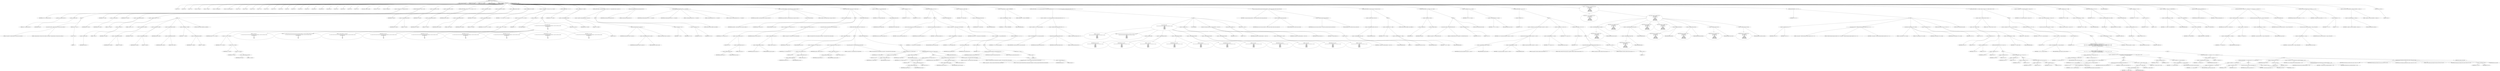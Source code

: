 digraph hostapd_notif_assoc {  
"1000129" [label = "(METHOD,hostapd_notif_assoc)" ]
"1000130" [label = "(PARAM,hostapd_data *hapd)" ]
"1000131" [label = "(PARAM,const u8 *addr)" ]
"1000132" [label = "(PARAM,const u8 *req_ies)" ]
"1000133" [label = "(PARAM,size_t req_ies_len)" ]
"1000134" [label = "(PARAM,int reassoc)" ]
"1000135" [label = "(BLOCK,,)" ]
"1000136" [label = "(LOCAL,v5: u8)" ]
"1000137" [label = "(LOCAL,v6: int)" ]
"1000138" [label = "(LOCAL,v7: u8)" ]
"1000139" [label = "(LOCAL,v10: sta_info *)" ]
"1000140" [label = "(LOCAL,v11: sta_info *)" ]
"1000141" [label = "(LOCAL,v12: hostapd_iface *)" ]
"1000142" [label = "(LOCAL,v13: wpa_state_machine *)" ]
"1000143" [label = "(LOCAL,v14: int)" ]
"1000144" [label = "(LOCAL,v15: bool)" ]
"1000145" [label = "(LOCAL,v16: u32)" ]
"1000146" [label = "(LOCAL,v17: int)" ]
"1000147" [label = "(LOCAL,v18: u8 *)" ]
"1000148" [label = "(LOCAL,v19: u8 *)" ]
"1000149" [label = "(LOCAL,v20: int)" ]
"1000150" [label = "(LOCAL,p: u8)" ]
"1000151" [label = "(LOCAL,pa: u8 *)" ]
"1000152" [label = "(LOCAL,pb: u8 *)" ]
"1000153" [label = "(LOCAL,pc: u8 *)" ]
"1000154" [label = "(LOCAL,ielen: u8)" ]
"1000155" [label = "(LOCAL,ielena: int)" ]
"1000156" [label = "(LOCAL,ielenb: int)" ]
"1000157" [label = "(LOCAL,res: u8)" ]
"1000158" [label = "(LOCAL,resa: int)" ]
"1000159" [label = "(LOCAL,v30: u8)" ]
"1000160" [label = "(LOCAL,v31: u8)" ]
"1000161" [label = "(LOCAL,elems: ieee802_11_elems)" ]
"1000162" [label = "(LOCAL,buf: u8 [ 1064 ])" ]
"1000163" [label = "(LOCAL,v34: unsigned int)" ]
"1000164" [label = "(<operator>.assignment,v34 = __readgsdword(0x14u))" ]
"1000165" [label = "(IDENTIFIER,v34,v34 = __readgsdword(0x14u))" ]
"1000166" [label = "(__readgsdword,__readgsdword(0x14u))" ]
"1000167" [label = "(LITERAL,0x14u,__readgsdword(0x14u))" ]
"1000168" [label = "(CONTROL_STRUCTURE,if ( !addr ),if ( !addr ))" ]
"1000169" [label = "(<operator>.logicalNot,!addr)" ]
"1000170" [label = "(IDENTIFIER,addr,!addr)" ]
"1000171" [label = "(BLOCK,,)" ]
"1000172" [label = "(wpa_printf,wpa_printf(2, \"hostapd_notif_assoc: Skip event with no address\"))" ]
"1000173" [label = "(LITERAL,2,wpa_printf(2, \"hostapd_notif_assoc: Skip event with no address\"))" ]
"1000174" [label = "(LITERAL,\"hostapd_notif_assoc: Skip event with no address\",wpa_printf(2, \"hostapd_notif_assoc: Skip event with no address\"))" ]
"1000175" [label = "(RETURN,return -1;,return -1;)" ]
"1000176" [label = "(<operator>.minus,-1)" ]
"1000177" [label = "(LITERAL,1,-1)" ]
"1000178" [label = "(<operator>.assignment,v5 = *addr)" ]
"1000179" [label = "(IDENTIFIER,v5,v5 = *addr)" ]
"1000180" [label = "(<operator>.indirection,*addr)" ]
"1000181" [label = "(IDENTIFIER,addr,v5 = *addr)" ]
"1000182" [label = "(<operator>.assignment,res = addr[1])" ]
"1000183" [label = "(IDENTIFIER,res,res = addr[1])" ]
"1000184" [label = "(<operator>.indirectIndexAccess,addr[1])" ]
"1000185" [label = "(IDENTIFIER,addr,res = addr[1])" ]
"1000186" [label = "(LITERAL,1,res = addr[1])" ]
"1000187" [label = "(CONTROL_STRUCTURE,if ( (*addr & 1) != 0 ),if ( (*addr & 1) != 0 ))" ]
"1000188" [label = "(<operator>.notEquals,(*addr & 1) != 0)" ]
"1000189" [label = "(<operator>.and,*addr & 1)" ]
"1000190" [label = "(<operator>.indirection,*addr)" ]
"1000191" [label = "(IDENTIFIER,addr,*addr & 1)" ]
"1000192" [label = "(LITERAL,1,*addr & 1)" ]
"1000193" [label = "(LITERAL,0,(*addr & 1) != 0)" ]
"1000194" [label = "(BLOCK,,)" ]
"1000195" [label = "(<operator>.assignment,v6 = addr[3])" ]
"1000196" [label = "(IDENTIFIER,v6,v6 = addr[3])" ]
"1000197" [label = "(<operator>.indirectIndexAccess,addr[3])" ]
"1000198" [label = "(IDENTIFIER,addr,v6 = addr[3])" ]
"1000199" [label = "(LITERAL,3,v6 = addr[3])" ]
"1000200" [label = "(<operator>.assignment,p = addr[2])" ]
"1000201" [label = "(IDENTIFIER,p,p = addr[2])" ]
"1000202" [label = "(<operator>.indirectIndexAccess,addr[2])" ]
"1000203" [label = "(IDENTIFIER,addr,p = addr[2])" ]
"1000204" [label = "(LITERAL,2,p = addr[2])" ]
"1000205" [label = "(<operator>.assignment,ielen = addr[4])" ]
"1000206" [label = "(IDENTIFIER,ielen,ielen = addr[4])" ]
"1000207" [label = "(<operator>.indirectIndexAccess,addr[4])" ]
"1000208" [label = "(IDENTIFIER,addr,ielen = addr[4])" ]
"1000209" [label = "(LITERAL,4,ielen = addr[4])" ]
"1000210" [label = "(<operator>.assignment,v7 = addr[5])" ]
"1000211" [label = "(IDENTIFIER,v7,v7 = addr[5])" ]
"1000212" [label = "(<operator>.indirectIndexAccess,addr[5])" ]
"1000213" [label = "(IDENTIFIER,addr,v7 = addr[5])" ]
"1000214" [label = "(LITERAL,5,v7 = addr[5])" ]
"1000215" [label = "(CONTROL_STRUCTURE,goto LABEL_6;,goto LABEL_6;)" ]
"1000216" [label = "(<operator>.assignment,p = addr[2])" ]
"1000217" [label = "(IDENTIFIER,p,p = addr[2])" ]
"1000218" [label = "(<operator>.indirectIndexAccess,addr[2])" ]
"1000219" [label = "(IDENTIFIER,addr,p = addr[2])" ]
"1000220" [label = "(LITERAL,2,p = addr[2])" ]
"1000221" [label = "(<operator>.assignment,v6 = addr[3])" ]
"1000222" [label = "(IDENTIFIER,v6,v6 = addr[3])" ]
"1000223" [label = "(<operator>.indirectIndexAccess,addr[3])" ]
"1000224" [label = "(IDENTIFIER,addr,v6 = addr[3])" ]
"1000225" [label = "(LITERAL,3,v6 = addr[3])" ]
"1000226" [label = "(<operator>.assignment,ielen = addr[4])" ]
"1000227" [label = "(IDENTIFIER,ielen,ielen = addr[4])" ]
"1000228" [label = "(<operator>.indirectIndexAccess,addr[4])" ]
"1000229" [label = "(IDENTIFIER,addr,ielen = addr[4])" ]
"1000230" [label = "(LITERAL,4,ielen = addr[4])" ]
"1000231" [label = "(<operator>.assignment,v30 = addr[5])" ]
"1000232" [label = "(IDENTIFIER,v30,v30 = addr[5])" ]
"1000233" [label = "(<operator>.indirectIndexAccess,addr[5])" ]
"1000234" [label = "(IDENTIFIER,addr,v30 = addr[5])" ]
"1000235" [label = "(LITERAL,5,v30 = addr[5])" ]
"1000236" [label = "(<operator>.assignment,v7 = v30 | ielen | v6 | p | v5 | addr[1])" ]
"1000237" [label = "(IDENTIFIER,v7,v7 = v30 | ielen | v6 | p | v5 | addr[1])" ]
"1000238" [label = "(<operator>.or,v30 | ielen | v6 | p | v5 | addr[1])" ]
"1000239" [label = "(IDENTIFIER,v30,v30 | ielen | v6 | p | v5 | addr[1])" ]
"1000240" [label = "(<operator>.or,ielen | v6 | p | v5 | addr[1])" ]
"1000241" [label = "(IDENTIFIER,ielen,ielen | v6 | p | v5 | addr[1])" ]
"1000242" [label = "(<operator>.or,v6 | p | v5 | addr[1])" ]
"1000243" [label = "(IDENTIFIER,v6,v6 | p | v5 | addr[1])" ]
"1000244" [label = "(<operator>.or,p | v5 | addr[1])" ]
"1000245" [label = "(IDENTIFIER,p,p | v5 | addr[1])" ]
"1000246" [label = "(<operator>.or,v5 | addr[1])" ]
"1000247" [label = "(IDENTIFIER,v5,v5 | addr[1])" ]
"1000248" [label = "(<operator>.indirectIndexAccess,addr[1])" ]
"1000249" [label = "(IDENTIFIER,addr,v5 | addr[1])" ]
"1000250" [label = "(LITERAL,1,v5 | addr[1])" ]
"1000251" [label = "(CONTROL_STRUCTURE,if ( !v7 ),if ( !v7 ))" ]
"1000252" [label = "(<operator>.logicalNot,!v7)" ]
"1000253" [label = "(IDENTIFIER,v7,!v7)" ]
"1000254" [label = "(BLOCK,,)" ]
"1000255" [label = "(JUMP_TARGET,LABEL_6)" ]
"1000256" [label = "(wpa_printf,wpa_printf(\n      2,\n      \"%s: Invalid SA=%02x:%02x:%02x:%02x:%02x:%02x in received indication - ignore this indication silently\",\n      \"hostapd_notif_assoc\",\n      v5,\n      res,\n      p,\n      v6,\n      ielen,\n      v7))" ]
"1000257" [label = "(LITERAL,2,wpa_printf(\n      2,\n      \"%s: Invalid SA=%02x:%02x:%02x:%02x:%02x:%02x in received indication - ignore this indication silently\",\n      \"hostapd_notif_assoc\",\n      v5,\n      res,\n      p,\n      v6,\n      ielen,\n      v7))" ]
"1000258" [label = "(LITERAL,\"%s: Invalid SA=%02x:%02x:%02x:%02x:%02x:%02x in received indication - ignore this indication silently\",wpa_printf(\n      2,\n      \"%s: Invalid SA=%02x:%02x:%02x:%02x:%02x:%02x in received indication - ignore this indication silently\",\n      \"hostapd_notif_assoc\",\n      v5,\n      res,\n      p,\n      v6,\n      ielen,\n      v7))" ]
"1000259" [label = "(LITERAL,\"hostapd_notif_assoc\",wpa_printf(\n      2,\n      \"%s: Invalid SA=%02x:%02x:%02x:%02x:%02x:%02x in received indication - ignore this indication silently\",\n      \"hostapd_notif_assoc\",\n      v5,\n      res,\n      p,\n      v6,\n      ielen,\n      v7))" ]
"1000260" [label = "(IDENTIFIER,v5,wpa_printf(\n      2,\n      \"%s: Invalid SA=%02x:%02x:%02x:%02x:%02x:%02x in received indication - ignore this indication silently\",\n      \"hostapd_notif_assoc\",\n      v5,\n      res,\n      p,\n      v6,\n      ielen,\n      v7))" ]
"1000261" [label = "(IDENTIFIER,res,wpa_printf(\n      2,\n      \"%s: Invalid SA=%02x:%02x:%02x:%02x:%02x:%02x in received indication - ignore this indication silently\",\n      \"hostapd_notif_assoc\",\n      v5,\n      res,\n      p,\n      v6,\n      ielen,\n      v7))" ]
"1000262" [label = "(IDENTIFIER,p,wpa_printf(\n      2,\n      \"%s: Invalid SA=%02x:%02x:%02x:%02x:%02x:%02x in received indication - ignore this indication silently\",\n      \"hostapd_notif_assoc\",\n      v5,\n      res,\n      p,\n      v6,\n      ielen,\n      v7))" ]
"1000263" [label = "(IDENTIFIER,v6,wpa_printf(\n      2,\n      \"%s: Invalid SA=%02x:%02x:%02x:%02x:%02x:%02x in received indication - ignore this indication silently\",\n      \"hostapd_notif_assoc\",\n      v5,\n      res,\n      p,\n      v6,\n      ielen,\n      v7))" ]
"1000264" [label = "(IDENTIFIER,ielen,wpa_printf(\n      2,\n      \"%s: Invalid SA=%02x:%02x:%02x:%02x:%02x:%02x in received indication - ignore this indication silently\",\n      \"hostapd_notif_assoc\",\n      v5,\n      res,\n      p,\n      v6,\n      ielen,\n      v7))" ]
"1000265" [label = "(IDENTIFIER,v7,wpa_printf(\n      2,\n      \"%s: Invalid SA=%02x:%02x:%02x:%02x:%02x:%02x in received indication - ignore this indication silently\",\n      \"hostapd_notif_assoc\",\n      v5,\n      res,\n      p,\n      v6,\n      ielen,\n      v7))" ]
"1000266" [label = "(RETURN,return 0;,return 0;)" ]
"1000267" [label = "(LITERAL,0,return 0;)" ]
"1000268" [label = "(<operator>.assignment,v31 = addr[3])" ]
"1000269" [label = "(IDENTIFIER,v31,v31 = addr[3])" ]
"1000270" [label = "(<operator>.indirectIndexAccess,addr[3])" ]
"1000271" [label = "(IDENTIFIER,addr,v31 = addr[3])" ]
"1000272" [label = "(LITERAL,3,v31 = addr[3])" ]
"1000273" [label = "(CONTROL_STRUCTURE,if ( !memcmp(addr, hapd->own_addr, 6u) ),if ( !memcmp(addr, hapd->own_addr, 6u) ))" ]
"1000274" [label = "(<operator>.logicalNot,!memcmp(addr, hapd->own_addr, 6u))" ]
"1000275" [label = "(memcmp,memcmp(addr, hapd->own_addr, 6u))" ]
"1000276" [label = "(IDENTIFIER,addr,memcmp(addr, hapd->own_addr, 6u))" ]
"1000277" [label = "(<operator>.indirectFieldAccess,hapd->own_addr)" ]
"1000278" [label = "(IDENTIFIER,hapd,memcmp(addr, hapd->own_addr, 6u))" ]
"1000279" [label = "(FIELD_IDENTIFIER,own_addr,own_addr)" ]
"1000280" [label = "(LITERAL,6u,memcmp(addr, hapd->own_addr, 6u))" ]
"1000281" [label = "(BLOCK,,)" ]
"1000282" [label = "(<operator>.assignment,v7 = v30)" ]
"1000283" [label = "(IDENTIFIER,v7,v7 = v30)" ]
"1000284" [label = "(IDENTIFIER,v30,v7 = v30)" ]
"1000285" [label = "(<operator>.assignment,v6 = v31)" ]
"1000286" [label = "(IDENTIFIER,v6,v6 = v31)" ]
"1000287" [label = "(IDENTIFIER,v31,v6 = v31)" ]
"1000288" [label = "(CONTROL_STRUCTURE,goto LABEL_6;,goto LABEL_6;)" ]
"1000289" [label = "(random_add_randomness,random_add_randomness(addr, 6u))" ]
"1000290" [label = "(IDENTIFIER,addr,random_add_randomness(addr, 6u))" ]
"1000291" [label = "(LITERAL,6u,random_add_randomness(addr, 6u))" ]
"1000292" [label = "(hostapd_logger,hostapd_logger(hapd, addr, 1u, 2, \"associated\"))" ]
"1000293" [label = "(IDENTIFIER,hapd,hostapd_logger(hapd, addr, 1u, 2, \"associated\"))" ]
"1000294" [label = "(IDENTIFIER,addr,hostapd_logger(hapd, addr, 1u, 2, \"associated\"))" ]
"1000295" [label = "(LITERAL,1u,hostapd_logger(hapd, addr, 1u, 2, \"associated\"))" ]
"1000296" [label = "(LITERAL,2,hostapd_logger(hapd, addr, 1u, 2, \"associated\"))" ]
"1000297" [label = "(LITERAL,\"associated\",hostapd_logger(hapd, addr, 1u, 2, \"associated\"))" ]
"1000298" [label = "(ieee802_11_parse_elems,ieee802_11_parse_elems(req_ies, req_ies_len, &elems, 0))" ]
"1000299" [label = "(IDENTIFIER,req_ies,ieee802_11_parse_elems(req_ies, req_ies_len, &elems, 0))" ]
"1000300" [label = "(IDENTIFIER,req_ies_len,ieee802_11_parse_elems(req_ies, req_ies_len, &elems, 0))" ]
"1000301" [label = "(<operator>.addressOf,&elems)" ]
"1000302" [label = "(IDENTIFIER,elems,ieee802_11_parse_elems(req_ies, req_ies_len, &elems, 0))" ]
"1000303" [label = "(LITERAL,0,ieee802_11_parse_elems(req_ies, req_ies_len, &elems, 0))" ]
"1000304" [label = "(CONTROL_STRUCTURE,if ( elems.wps_ie ),if ( elems.wps_ie ))" ]
"1000305" [label = "(<operator>.fieldAccess,elems.wps_ie)" ]
"1000306" [label = "(IDENTIFIER,elems,if ( elems.wps_ie ))" ]
"1000307" [label = "(FIELD_IDENTIFIER,wps_ie,wps_ie)" ]
"1000308" [label = "(BLOCK,,)" ]
"1000309" [label = "(<operator>.assignment,pa = (u8 *)(elems.wps_ie - 2))" ]
"1000310" [label = "(IDENTIFIER,pa,pa = (u8 *)(elems.wps_ie - 2))" ]
"1000311" [label = "(<operator>.cast,(u8 *)(elems.wps_ie - 2))" ]
"1000312" [label = "(UNKNOWN,u8 *,u8 *)" ]
"1000313" [label = "(<operator>.subtraction,elems.wps_ie - 2)" ]
"1000314" [label = "(<operator>.fieldAccess,elems.wps_ie)" ]
"1000315" [label = "(IDENTIFIER,elems,elems.wps_ie - 2)" ]
"1000316" [label = "(FIELD_IDENTIFIER,wps_ie,wps_ie)" ]
"1000317" [label = "(LITERAL,2,elems.wps_ie - 2)" ]
"1000318" [label = "(<operator>.assignment,ielena = elems.wps_ie_len + 2)" ]
"1000319" [label = "(IDENTIFIER,ielena,ielena = elems.wps_ie_len + 2)" ]
"1000320" [label = "(<operator>.addition,elems.wps_ie_len + 2)" ]
"1000321" [label = "(<operator>.fieldAccess,elems.wps_ie_len)" ]
"1000322" [label = "(IDENTIFIER,elems,elems.wps_ie_len + 2)" ]
"1000323" [label = "(FIELD_IDENTIFIER,wps_ie_len,wps_ie_len)" ]
"1000324" [label = "(LITERAL,2,elems.wps_ie_len + 2)" ]
"1000325" [label = "(wpa_printf,wpa_printf(2, \"STA included WPS IE in (Re)AssocReq\"))" ]
"1000326" [label = "(LITERAL,2,wpa_printf(2, \"STA included WPS IE in (Re)AssocReq\"))" ]
"1000327" [label = "(LITERAL,\"STA included WPS IE in (Re)AssocReq\",wpa_printf(2, \"STA included WPS IE in (Re)AssocReq\"))" ]
"1000328" [label = "(CONTROL_STRUCTURE,else,else)" ]
"1000329" [label = "(CONTROL_STRUCTURE,if ( elems.rsn_ie ),if ( elems.rsn_ie ))" ]
"1000330" [label = "(<operator>.fieldAccess,elems.rsn_ie)" ]
"1000331" [label = "(IDENTIFIER,elems,if ( elems.rsn_ie ))" ]
"1000332" [label = "(FIELD_IDENTIFIER,rsn_ie,rsn_ie)" ]
"1000333" [label = "(BLOCK,,)" ]
"1000334" [label = "(<operator>.assignment,pa = (u8 *)(elems.rsn_ie - 2))" ]
"1000335" [label = "(IDENTIFIER,pa,pa = (u8 *)(elems.rsn_ie - 2))" ]
"1000336" [label = "(<operator>.cast,(u8 *)(elems.rsn_ie - 2))" ]
"1000337" [label = "(UNKNOWN,u8 *,u8 *)" ]
"1000338" [label = "(<operator>.subtraction,elems.rsn_ie - 2)" ]
"1000339" [label = "(<operator>.fieldAccess,elems.rsn_ie)" ]
"1000340" [label = "(IDENTIFIER,elems,elems.rsn_ie - 2)" ]
"1000341" [label = "(FIELD_IDENTIFIER,rsn_ie,rsn_ie)" ]
"1000342" [label = "(LITERAL,2,elems.rsn_ie - 2)" ]
"1000343" [label = "(<operator>.assignment,ielena = elems.rsn_ie_len + 2)" ]
"1000344" [label = "(IDENTIFIER,ielena,ielena = elems.rsn_ie_len + 2)" ]
"1000345" [label = "(<operator>.addition,elems.rsn_ie_len + 2)" ]
"1000346" [label = "(<operator>.fieldAccess,elems.rsn_ie_len)" ]
"1000347" [label = "(IDENTIFIER,elems,elems.rsn_ie_len + 2)" ]
"1000348" [label = "(FIELD_IDENTIFIER,rsn_ie_len,rsn_ie_len)" ]
"1000349" [label = "(LITERAL,2,elems.rsn_ie_len + 2)" ]
"1000350" [label = "(wpa_printf,wpa_printf(2, \"STA included RSN IE in (Re)AssocReq\"))" ]
"1000351" [label = "(LITERAL,2,wpa_printf(2, \"STA included RSN IE in (Re)AssocReq\"))" ]
"1000352" [label = "(LITERAL,\"STA included RSN IE in (Re)AssocReq\",wpa_printf(2, \"STA included RSN IE in (Re)AssocReq\"))" ]
"1000353" [label = "(CONTROL_STRUCTURE,else,else)" ]
"1000354" [label = "(BLOCK,,)" ]
"1000355" [label = "(<operator>.assignment,pa = (u8 *)elems.wpa_ie)" ]
"1000356" [label = "(IDENTIFIER,pa,pa = (u8 *)elems.wpa_ie)" ]
"1000357" [label = "(<operator>.cast,(u8 *)elems.wpa_ie)" ]
"1000358" [label = "(UNKNOWN,u8 *,u8 *)" ]
"1000359" [label = "(<operator>.fieldAccess,elems.wpa_ie)" ]
"1000360" [label = "(IDENTIFIER,elems,(u8 *)elems.wpa_ie)" ]
"1000361" [label = "(FIELD_IDENTIFIER,wpa_ie,wpa_ie)" ]
"1000362" [label = "(CONTROL_STRUCTURE,if ( elems.wpa_ie ),if ( elems.wpa_ie ))" ]
"1000363" [label = "(<operator>.fieldAccess,elems.wpa_ie)" ]
"1000364" [label = "(IDENTIFIER,elems,if ( elems.wpa_ie ))" ]
"1000365" [label = "(FIELD_IDENTIFIER,wpa_ie,wpa_ie)" ]
"1000366" [label = "(BLOCK,,)" ]
"1000367" [label = "(<operator>.assignment,pa = (u8 *)(elems.wpa_ie - 2))" ]
"1000368" [label = "(IDENTIFIER,pa,pa = (u8 *)(elems.wpa_ie - 2))" ]
"1000369" [label = "(<operator>.cast,(u8 *)(elems.wpa_ie - 2))" ]
"1000370" [label = "(UNKNOWN,u8 *,u8 *)" ]
"1000371" [label = "(<operator>.subtraction,elems.wpa_ie - 2)" ]
"1000372" [label = "(<operator>.fieldAccess,elems.wpa_ie)" ]
"1000373" [label = "(IDENTIFIER,elems,elems.wpa_ie - 2)" ]
"1000374" [label = "(FIELD_IDENTIFIER,wpa_ie,wpa_ie)" ]
"1000375" [label = "(LITERAL,2,elems.wpa_ie - 2)" ]
"1000376" [label = "(<operator>.assignment,ielena = elems.wpa_ie_len + 2)" ]
"1000377" [label = "(IDENTIFIER,ielena,ielena = elems.wpa_ie_len + 2)" ]
"1000378" [label = "(<operator>.addition,elems.wpa_ie_len + 2)" ]
"1000379" [label = "(<operator>.fieldAccess,elems.wpa_ie_len)" ]
"1000380" [label = "(IDENTIFIER,elems,elems.wpa_ie_len + 2)" ]
"1000381" [label = "(FIELD_IDENTIFIER,wpa_ie_len,wpa_ie_len)" ]
"1000382" [label = "(LITERAL,2,elems.wpa_ie_len + 2)" ]
"1000383" [label = "(wpa_printf,wpa_printf(2, \"STA included WPA IE in (Re)AssocReq\"))" ]
"1000384" [label = "(LITERAL,2,wpa_printf(2, \"STA included WPA IE in (Re)AssocReq\"))" ]
"1000385" [label = "(LITERAL,\"STA included WPA IE in (Re)AssocReq\",wpa_printf(2, \"STA included WPA IE in (Re)AssocReq\"))" ]
"1000386" [label = "(CONTROL_STRUCTURE,else,else)" ]
"1000387" [label = "(BLOCK,,)" ]
"1000388" [label = "(wpa_printf,wpa_printf(2, \"STA did not include WPS/RSN/WPA IE in (Re)AssocReq\"))" ]
"1000389" [label = "(LITERAL,2,wpa_printf(2, \"STA did not include WPS/RSN/WPA IE in (Re)AssocReq\"))" ]
"1000390" [label = "(LITERAL,\"STA did not include WPS/RSN/WPA IE in (Re)AssocReq\",wpa_printf(2, \"STA did not include WPS/RSN/WPA IE in (Re)AssocReq\"))" ]
"1000391" [label = "(<operator>.assignment,ielena = 0)" ]
"1000392" [label = "(IDENTIFIER,ielena,ielena = 0)" ]
"1000393" [label = "(LITERAL,0,ielena = 0)" ]
"1000394" [label = "(<operator>.assignment,v10 = ap_get_sta(hapd, addr))" ]
"1000395" [label = "(IDENTIFIER,v10,v10 = ap_get_sta(hapd, addr))" ]
"1000396" [label = "(ap_get_sta,ap_get_sta(hapd, addr))" ]
"1000397" [label = "(IDENTIFIER,hapd,ap_get_sta(hapd, addr))" ]
"1000398" [label = "(IDENTIFIER,addr,ap_get_sta(hapd, addr))" ]
"1000399" [label = "(<operator>.assignment,v11 = v10)" ]
"1000400" [label = "(IDENTIFIER,v11,v11 = v10)" ]
"1000401" [label = "(IDENTIFIER,v10,v11 = v10)" ]
"1000402" [label = "(CONTROL_STRUCTURE,if ( v10 ),if ( v10 ))" ]
"1000403" [label = "(IDENTIFIER,v10,if ( v10 ))" ]
"1000404" [label = "(BLOCK,,)" ]
"1000405" [label = "(ap_sta_no_session_timeout,ap_sta_no_session_timeout(hapd, v10))" ]
"1000406" [label = "(IDENTIFIER,hapd,ap_sta_no_session_timeout(hapd, v10))" ]
"1000407" [label = "(IDENTIFIER,v10,ap_sta_no_session_timeout(hapd, v10))" ]
"1000408" [label = "(accounting_sta_stop,accounting_sta_stop(hapd, v11))" ]
"1000409" [label = "(IDENTIFIER,hapd,accounting_sta_stop(hapd, v11))" ]
"1000410" [label = "(IDENTIFIER,v11,accounting_sta_stop(hapd, v11))" ]
"1000411" [label = "(<operator>.assignment,v11->timeout_next = STA_NULLFUNC)" ]
"1000412" [label = "(<operator>.indirectFieldAccess,v11->timeout_next)" ]
"1000413" [label = "(IDENTIFIER,v11,v11->timeout_next = STA_NULLFUNC)" ]
"1000414" [label = "(FIELD_IDENTIFIER,timeout_next,timeout_next)" ]
"1000415" [label = "(IDENTIFIER,STA_NULLFUNC,v11->timeout_next = STA_NULLFUNC)" ]
"1000416" [label = "(CONTROL_STRUCTURE,else,else)" ]
"1000417" [label = "(BLOCK,,)" ]
"1000418" [label = "(<operator>.assignment,v11 = ap_sta_add(hapd, addr))" ]
"1000419" [label = "(IDENTIFIER,v11,v11 = ap_sta_add(hapd, addr))" ]
"1000420" [label = "(ap_sta_add,ap_sta_add(hapd, addr))" ]
"1000421" [label = "(IDENTIFIER,hapd,ap_sta_add(hapd, addr))" ]
"1000422" [label = "(IDENTIFIER,addr,ap_sta_add(hapd, addr))" ]
"1000423" [label = "(CONTROL_STRUCTURE,if ( !v11 ),if ( !v11 ))" ]
"1000424" [label = "(<operator>.logicalNot,!v11)" ]
"1000425" [label = "(IDENTIFIER,v11,!v11)" ]
"1000426" [label = "(BLOCK,,)" ]
"1000427" [label = "(hostapd_drv_sta_disassoc,hostapd_drv_sta_disassoc(hapd, addr, 5))" ]
"1000428" [label = "(IDENTIFIER,hapd,hostapd_drv_sta_disassoc(hapd, addr, 5))" ]
"1000429" [label = "(IDENTIFIER,addr,hostapd_drv_sta_disassoc(hapd, addr, 5))" ]
"1000430" [label = "(LITERAL,5,hostapd_drv_sta_disassoc(hapd, addr, 5))" ]
"1000431" [label = "(RETURN,return -1;,return -1;)" ]
"1000432" [label = "(<operator>.minus,-1)" ]
"1000433" [label = "(LITERAL,1,-1)" ]
"1000434" [label = "(<operator>.assignment,v12 = hapd->iface)" ]
"1000435" [label = "(IDENTIFIER,v12,v12 = hapd->iface)" ]
"1000436" [label = "(<operator>.indirectFieldAccess,hapd->iface)" ]
"1000437" [label = "(IDENTIFIER,hapd,v12 = hapd->iface)" ]
"1000438" [label = "(FIELD_IDENTIFIER,iface,iface)" ]
"1000439" [label = "(<operators>.assignmentAnd,v11->flags &= 0xFFFECFFF)" ]
"1000440" [label = "(<operator>.indirectFieldAccess,v11->flags)" ]
"1000441" [label = "(IDENTIFIER,v11,v11->flags &= 0xFFFECFFF)" ]
"1000442" [label = "(FIELD_IDENTIFIER,flags,flags)" ]
"1000443" [label = "(LITERAL,0xFFFECFFF,v11->flags &= 0xFFFECFFF)" ]
"1000444" [label = "(CONTROL_STRUCTURE,if ( !v12->drv_max_acl_mac_addrs && hostapd_check_acl(hapd, addr, 0) != 1 ),if ( !v12->drv_max_acl_mac_addrs && hostapd_check_acl(hapd, addr, 0) != 1 ))" ]
"1000445" [label = "(<operator>.logicalAnd,!v12->drv_max_acl_mac_addrs && hostapd_check_acl(hapd, addr, 0) != 1)" ]
"1000446" [label = "(<operator>.logicalNot,!v12->drv_max_acl_mac_addrs)" ]
"1000447" [label = "(<operator>.indirectFieldAccess,v12->drv_max_acl_mac_addrs)" ]
"1000448" [label = "(IDENTIFIER,v12,!v12->drv_max_acl_mac_addrs)" ]
"1000449" [label = "(FIELD_IDENTIFIER,drv_max_acl_mac_addrs,drv_max_acl_mac_addrs)" ]
"1000450" [label = "(<operator>.notEquals,hostapd_check_acl(hapd, addr, 0) != 1)" ]
"1000451" [label = "(hostapd_check_acl,hostapd_check_acl(hapd, addr, 0))" ]
"1000452" [label = "(IDENTIFIER,hapd,hostapd_check_acl(hapd, addr, 0))" ]
"1000453" [label = "(IDENTIFIER,addr,hostapd_check_acl(hapd, addr, 0))" ]
"1000454" [label = "(LITERAL,0,hostapd_check_acl(hapd, addr, 0))" ]
"1000455" [label = "(LITERAL,1,hostapd_check_acl(hapd, addr, 0) != 1)" ]
"1000456" [label = "(BLOCK,,)" ]
"1000457" [label = "(wpa_printf,wpa_printf(\n      3,\n      \"STA %02x:%02x:%02x:%02x:%02x:%02x not allowed to connect\",\n      *addr,\n      addr[1],\n      addr[2],\n      addr[3],\n      addr[4],\n      addr[5]))" ]
"1000458" [label = "(LITERAL,3,wpa_printf(\n      3,\n      \"STA %02x:%02x:%02x:%02x:%02x:%02x not allowed to connect\",\n      *addr,\n      addr[1],\n      addr[2],\n      addr[3],\n      addr[4],\n      addr[5]))" ]
"1000459" [label = "(LITERAL,\"STA %02x:%02x:%02x:%02x:%02x:%02x not allowed to connect\",wpa_printf(\n      3,\n      \"STA %02x:%02x:%02x:%02x:%02x:%02x not allowed to connect\",\n      *addr,\n      addr[1],\n      addr[2],\n      addr[3],\n      addr[4],\n      addr[5]))" ]
"1000460" [label = "(<operator>.indirection,*addr)" ]
"1000461" [label = "(IDENTIFIER,addr,wpa_printf(\n      3,\n      \"STA %02x:%02x:%02x:%02x:%02x:%02x not allowed to connect\",\n      *addr,\n      addr[1],\n      addr[2],\n      addr[3],\n      addr[4],\n      addr[5]))" ]
"1000462" [label = "(<operator>.indirectIndexAccess,addr[1])" ]
"1000463" [label = "(IDENTIFIER,addr,wpa_printf(\n      3,\n      \"STA %02x:%02x:%02x:%02x:%02x:%02x not allowed to connect\",\n      *addr,\n      addr[1],\n      addr[2],\n      addr[3],\n      addr[4],\n      addr[5]))" ]
"1000464" [label = "(LITERAL,1,wpa_printf(\n      3,\n      \"STA %02x:%02x:%02x:%02x:%02x:%02x not allowed to connect\",\n      *addr,\n      addr[1],\n      addr[2],\n      addr[3],\n      addr[4],\n      addr[5]))" ]
"1000465" [label = "(<operator>.indirectIndexAccess,addr[2])" ]
"1000466" [label = "(IDENTIFIER,addr,wpa_printf(\n      3,\n      \"STA %02x:%02x:%02x:%02x:%02x:%02x not allowed to connect\",\n      *addr,\n      addr[1],\n      addr[2],\n      addr[3],\n      addr[4],\n      addr[5]))" ]
"1000467" [label = "(LITERAL,2,wpa_printf(\n      3,\n      \"STA %02x:%02x:%02x:%02x:%02x:%02x not allowed to connect\",\n      *addr,\n      addr[1],\n      addr[2],\n      addr[3],\n      addr[4],\n      addr[5]))" ]
"1000468" [label = "(<operator>.indirectIndexAccess,addr[3])" ]
"1000469" [label = "(IDENTIFIER,addr,wpa_printf(\n      3,\n      \"STA %02x:%02x:%02x:%02x:%02x:%02x not allowed to connect\",\n      *addr,\n      addr[1],\n      addr[2],\n      addr[3],\n      addr[4],\n      addr[5]))" ]
"1000470" [label = "(LITERAL,3,wpa_printf(\n      3,\n      \"STA %02x:%02x:%02x:%02x:%02x:%02x not allowed to connect\",\n      *addr,\n      addr[1],\n      addr[2],\n      addr[3],\n      addr[4],\n      addr[5]))" ]
"1000471" [label = "(<operator>.indirectIndexAccess,addr[4])" ]
"1000472" [label = "(IDENTIFIER,addr,wpa_printf(\n      3,\n      \"STA %02x:%02x:%02x:%02x:%02x:%02x not allowed to connect\",\n      *addr,\n      addr[1],\n      addr[2],\n      addr[3],\n      addr[4],\n      addr[5]))" ]
"1000473" [label = "(LITERAL,4,wpa_printf(\n      3,\n      \"STA %02x:%02x:%02x:%02x:%02x:%02x not allowed to connect\",\n      *addr,\n      addr[1],\n      addr[2],\n      addr[3],\n      addr[4],\n      addr[5]))" ]
"1000474" [label = "(<operator>.indirectIndexAccess,addr[5])" ]
"1000475" [label = "(IDENTIFIER,addr,wpa_printf(\n      3,\n      \"STA %02x:%02x:%02x:%02x:%02x:%02x not allowed to connect\",\n      *addr,\n      addr[1],\n      addr[2],\n      addr[3],\n      addr[4],\n      addr[5]))" ]
"1000476" [label = "(LITERAL,5,wpa_printf(\n      3,\n      \"STA %02x:%02x:%02x:%02x:%02x:%02x not allowed to connect\",\n      *addr,\n      addr[1],\n      addr[2],\n      addr[3],\n      addr[4],\n      addr[5]))" ]
"1000477" [label = "(<operator>.assignment,v20 = 1)" ]
"1000478" [label = "(IDENTIFIER,v20,v20 = 1)" ]
"1000479" [label = "(LITERAL,1,v20 = 1)" ]
"1000480" [label = "(JUMP_TARGET,fail)" ]
"1000481" [label = "(hostapd_drv_sta_disassoc,hostapd_drv_sta_disassoc(hapd, v11->addr, v20))" ]
"1000482" [label = "(IDENTIFIER,hapd,hostapd_drv_sta_disassoc(hapd, v11->addr, v20))" ]
"1000483" [label = "(<operator>.indirectFieldAccess,v11->addr)" ]
"1000484" [label = "(IDENTIFIER,v11,hostapd_drv_sta_disassoc(hapd, v11->addr, v20))" ]
"1000485" [label = "(FIELD_IDENTIFIER,addr,addr)" ]
"1000486" [label = "(IDENTIFIER,v20,hostapd_drv_sta_disassoc(hapd, v11->addr, v20))" ]
"1000487" [label = "(ap_free_sta,ap_free_sta(hapd, v11))" ]
"1000488" [label = "(IDENTIFIER,hapd,ap_free_sta(hapd, v11))" ]
"1000489" [label = "(IDENTIFIER,v11,ap_free_sta(hapd, v11))" ]
"1000490" [label = "(RETURN,return -1;,return -1;)" ]
"1000491" [label = "(<operator>.minus,-1)" ]
"1000492" [label = "(LITERAL,1,-1)" ]
"1000493" [label = "(ap_copy_sta_supp_op_classes,ap_copy_sta_supp_op_classes(v11, elems.supp_op_classes, elems.supp_op_classes_len))" ]
"1000494" [label = "(IDENTIFIER,v11,ap_copy_sta_supp_op_classes(v11, elems.supp_op_classes, elems.supp_op_classes_len))" ]
"1000495" [label = "(<operator>.fieldAccess,elems.supp_op_classes)" ]
"1000496" [label = "(IDENTIFIER,elems,ap_copy_sta_supp_op_classes(v11, elems.supp_op_classes, elems.supp_op_classes_len))" ]
"1000497" [label = "(FIELD_IDENTIFIER,supp_op_classes,supp_op_classes)" ]
"1000498" [label = "(<operator>.fieldAccess,elems.supp_op_classes_len)" ]
"1000499" [label = "(IDENTIFIER,elems,ap_copy_sta_supp_op_classes(v11, elems.supp_op_classes, elems.supp_op_classes_len))" ]
"1000500" [label = "(FIELD_IDENTIFIER,supp_op_classes_len,supp_op_classes_len)" ]
"1000501" [label = "(CONTROL_STRUCTURE,if ( !hapd->conf->wpa ),if ( !hapd->conf->wpa ))" ]
"1000502" [label = "(<operator>.logicalNot,!hapd->conf->wpa)" ]
"1000503" [label = "(<operator>.indirectFieldAccess,hapd->conf->wpa)" ]
"1000504" [label = "(<operator>.indirectFieldAccess,hapd->conf)" ]
"1000505" [label = "(IDENTIFIER,hapd,!hapd->conf->wpa)" ]
"1000506" [label = "(FIELD_IDENTIFIER,conf,conf)" ]
"1000507" [label = "(FIELD_IDENTIFIER,wpa,wpa)" ]
"1000508" [label = "(BLOCK,,)" ]
"1000509" [label = "(<operator>.assignment,v16 = v11->flags)" ]
"1000510" [label = "(IDENTIFIER,v16,v16 = v11->flags)" ]
"1000511" [label = "(<operator>.indirectFieldAccess,v11->flags)" ]
"1000512" [label = "(IDENTIFIER,v11,v16 = v11->flags)" ]
"1000513" [label = "(FIELD_IDENTIFIER,flags,flags)" ]
"1000514" [label = "(CONTROL_STRUCTURE,goto LABEL_23;,goto LABEL_23;)" ]
"1000515" [label = "(CONTROL_STRUCTURE,if ( !pa || !ielena ),if ( !pa || !ielena ))" ]
"1000516" [label = "(<operator>.logicalOr,!pa || !ielena)" ]
"1000517" [label = "(<operator>.logicalNot,!pa)" ]
"1000518" [label = "(IDENTIFIER,pa,!pa)" ]
"1000519" [label = "(<operator>.logicalNot,!ielena)" ]
"1000520" [label = "(IDENTIFIER,ielena,!ielena)" ]
"1000521" [label = "(BLOCK,,)" ]
"1000522" [label = "(wpa_printf,wpa_printf(2, \"No WPA/RSN IE from STA\"))" ]
"1000523" [label = "(LITERAL,2,wpa_printf(2, \"No WPA/RSN IE from STA\"))" ]
"1000524" [label = "(LITERAL,\"No WPA/RSN IE from STA\",wpa_printf(2, \"No WPA/RSN IE from STA\"))" ]
"1000525" [label = "(<operator>.assignment,v20 = 13)" ]
"1000526" [label = "(IDENTIFIER,v20,v20 = 13)" ]
"1000527" [label = "(LITERAL,13,v20 = 13)" ]
"1000528" [label = "(CONTROL_STRUCTURE,goto fail;,goto fail;)" ]
"1000529" [label = "(<operator>.assignment,v13 = v11->wpa_sm)" ]
"1000530" [label = "(IDENTIFIER,v13,v13 = v11->wpa_sm)" ]
"1000531" [label = "(<operator>.indirectFieldAccess,v11->wpa_sm)" ]
"1000532" [label = "(IDENTIFIER,v11,v13 = v11->wpa_sm)" ]
"1000533" [label = "(FIELD_IDENTIFIER,wpa_sm,wpa_sm)" ]
"1000534" [label = "(CONTROL_STRUCTURE,if ( !v13 ),if ( !v13 ))" ]
"1000535" [label = "(<operator>.logicalNot,!v13)" ]
"1000536" [label = "(IDENTIFIER,v13,!v13)" ]
"1000537" [label = "(BLOCK,,)" ]
"1000538" [label = "(<operator>.assignment,v13 = wpa_auth_sta_init(hapd->wpa_auth, v11->addr, 0))" ]
"1000539" [label = "(IDENTIFIER,v13,v13 = wpa_auth_sta_init(hapd->wpa_auth, v11->addr, 0))" ]
"1000540" [label = "(wpa_auth_sta_init,wpa_auth_sta_init(hapd->wpa_auth, v11->addr, 0))" ]
"1000541" [label = "(<operator>.indirectFieldAccess,hapd->wpa_auth)" ]
"1000542" [label = "(IDENTIFIER,hapd,wpa_auth_sta_init(hapd->wpa_auth, v11->addr, 0))" ]
"1000543" [label = "(FIELD_IDENTIFIER,wpa_auth,wpa_auth)" ]
"1000544" [label = "(<operator>.indirectFieldAccess,v11->addr)" ]
"1000545" [label = "(IDENTIFIER,v11,wpa_auth_sta_init(hapd->wpa_auth, v11->addr, 0))" ]
"1000546" [label = "(FIELD_IDENTIFIER,addr,addr)" ]
"1000547" [label = "(LITERAL,0,wpa_auth_sta_init(hapd->wpa_auth, v11->addr, 0))" ]
"1000548" [label = "(<operator>.assignment,v11->wpa_sm = v13)" ]
"1000549" [label = "(<operator>.indirectFieldAccess,v11->wpa_sm)" ]
"1000550" [label = "(IDENTIFIER,v11,v11->wpa_sm = v13)" ]
"1000551" [label = "(FIELD_IDENTIFIER,wpa_sm,wpa_sm)" ]
"1000552" [label = "(IDENTIFIER,v13,v11->wpa_sm = v13)" ]
"1000553" [label = "(CONTROL_STRUCTURE,if ( !v13 ),if ( !v13 ))" ]
"1000554" [label = "(<operator>.logicalNot,!v13)" ]
"1000555" [label = "(IDENTIFIER,v13,!v13)" ]
"1000556" [label = "(BLOCK,,)" ]
"1000557" [label = "(wpa_printf,wpa_printf(5, \"Failed to initialize WPA state machine\", 0, 0))" ]
"1000558" [label = "(LITERAL,5,wpa_printf(5, \"Failed to initialize WPA state machine\", 0, 0))" ]
"1000559" [label = "(LITERAL,\"Failed to initialize WPA state machine\",wpa_printf(5, \"Failed to initialize WPA state machine\", 0, 0))" ]
"1000560" [label = "(LITERAL,0,wpa_printf(5, \"Failed to initialize WPA state machine\", 0, 0))" ]
"1000561" [label = "(LITERAL,0,wpa_printf(5, \"Failed to initialize WPA state machine\", 0, 0))" ]
"1000562" [label = "(RETURN,return -1;,return -1;)" ]
"1000563" [label = "(<operator>.minus,-1)" ]
"1000564" [label = "(LITERAL,1,-1)" ]
"1000565" [label = "(<operator>.assignment,v14 = wpa_validate_wpa_ie(\n          hapd->wpa_auth,\n          v13,\n          hapd->iface->freq,\n          pa,\n          ielena,\n          elems.mdie,\n          elems.mdie_len,\n          elems.owe_dh,\n          elems.owe_dh_len))" ]
"1000566" [label = "(IDENTIFIER,v14,v14 = wpa_validate_wpa_ie(\n          hapd->wpa_auth,\n          v13,\n          hapd->iface->freq,\n          pa,\n          ielena,\n          elems.mdie,\n          elems.mdie_len,\n          elems.owe_dh,\n          elems.owe_dh_len))" ]
"1000567" [label = "(wpa_validate_wpa_ie,wpa_validate_wpa_ie(\n          hapd->wpa_auth,\n          v13,\n          hapd->iface->freq,\n          pa,\n          ielena,\n          elems.mdie,\n          elems.mdie_len,\n          elems.owe_dh,\n          elems.owe_dh_len))" ]
"1000568" [label = "(<operator>.indirectFieldAccess,hapd->wpa_auth)" ]
"1000569" [label = "(IDENTIFIER,hapd,wpa_validate_wpa_ie(\n          hapd->wpa_auth,\n          v13,\n          hapd->iface->freq,\n          pa,\n          ielena,\n          elems.mdie,\n          elems.mdie_len,\n          elems.owe_dh,\n          elems.owe_dh_len))" ]
"1000570" [label = "(FIELD_IDENTIFIER,wpa_auth,wpa_auth)" ]
"1000571" [label = "(IDENTIFIER,v13,wpa_validate_wpa_ie(\n          hapd->wpa_auth,\n          v13,\n          hapd->iface->freq,\n          pa,\n          ielena,\n          elems.mdie,\n          elems.mdie_len,\n          elems.owe_dh,\n          elems.owe_dh_len))" ]
"1000572" [label = "(<operator>.indirectFieldAccess,hapd->iface->freq)" ]
"1000573" [label = "(<operator>.indirectFieldAccess,hapd->iface)" ]
"1000574" [label = "(IDENTIFIER,hapd,wpa_validate_wpa_ie(\n          hapd->wpa_auth,\n          v13,\n          hapd->iface->freq,\n          pa,\n          ielena,\n          elems.mdie,\n          elems.mdie_len,\n          elems.owe_dh,\n          elems.owe_dh_len))" ]
"1000575" [label = "(FIELD_IDENTIFIER,iface,iface)" ]
"1000576" [label = "(FIELD_IDENTIFIER,freq,freq)" ]
"1000577" [label = "(IDENTIFIER,pa,wpa_validate_wpa_ie(\n          hapd->wpa_auth,\n          v13,\n          hapd->iface->freq,\n          pa,\n          ielena,\n          elems.mdie,\n          elems.mdie_len,\n          elems.owe_dh,\n          elems.owe_dh_len))" ]
"1000578" [label = "(IDENTIFIER,ielena,wpa_validate_wpa_ie(\n          hapd->wpa_auth,\n          v13,\n          hapd->iface->freq,\n          pa,\n          ielena,\n          elems.mdie,\n          elems.mdie_len,\n          elems.owe_dh,\n          elems.owe_dh_len))" ]
"1000579" [label = "(<operator>.fieldAccess,elems.mdie)" ]
"1000580" [label = "(IDENTIFIER,elems,wpa_validate_wpa_ie(\n          hapd->wpa_auth,\n          v13,\n          hapd->iface->freq,\n          pa,\n          ielena,\n          elems.mdie,\n          elems.mdie_len,\n          elems.owe_dh,\n          elems.owe_dh_len))" ]
"1000581" [label = "(FIELD_IDENTIFIER,mdie,mdie)" ]
"1000582" [label = "(<operator>.fieldAccess,elems.mdie_len)" ]
"1000583" [label = "(IDENTIFIER,elems,wpa_validate_wpa_ie(\n          hapd->wpa_auth,\n          v13,\n          hapd->iface->freq,\n          pa,\n          ielena,\n          elems.mdie,\n          elems.mdie_len,\n          elems.owe_dh,\n          elems.owe_dh_len))" ]
"1000584" [label = "(FIELD_IDENTIFIER,mdie_len,mdie_len)" ]
"1000585" [label = "(<operator>.fieldAccess,elems.owe_dh)" ]
"1000586" [label = "(IDENTIFIER,elems,wpa_validate_wpa_ie(\n          hapd->wpa_auth,\n          v13,\n          hapd->iface->freq,\n          pa,\n          ielena,\n          elems.mdie,\n          elems.mdie_len,\n          elems.owe_dh,\n          elems.owe_dh_len))" ]
"1000587" [label = "(FIELD_IDENTIFIER,owe_dh,owe_dh)" ]
"1000588" [label = "(<operator>.fieldAccess,elems.owe_dh_len)" ]
"1000589" [label = "(IDENTIFIER,elems,wpa_validate_wpa_ie(\n          hapd->wpa_auth,\n          v13,\n          hapd->iface->freq,\n          pa,\n          ielena,\n          elems.mdie,\n          elems.mdie_len,\n          elems.owe_dh,\n          elems.owe_dh_len))" ]
"1000590" [label = "(FIELD_IDENTIFIER,owe_dh_len,owe_dh_len)" ]
"1000591" [label = "(CONTROL_STRUCTURE,if ( v14 ),if ( v14 ))" ]
"1000592" [label = "(IDENTIFIER,v14,if ( v14 ))" ]
"1000593" [label = "(BLOCK,,)" ]
"1000594" [label = "(<operator>.assignment,resa = v14)" ]
"1000595" [label = "(IDENTIFIER,resa,resa = v14)" ]
"1000596" [label = "(IDENTIFIER,v14,resa = v14)" ]
"1000597" [label = "(wpa_printf,wpa_printf(2, \"WPA/RSN information element rejected? (res %u)\", v14))" ]
"1000598" [label = "(LITERAL,2,wpa_printf(2, \"WPA/RSN information element rejected? (res %u)\", v14))" ]
"1000599" [label = "(LITERAL,\"WPA/RSN information element rejected? (res %u)\",wpa_printf(2, \"WPA/RSN information element rejected? (res %u)\", v14))" ]
"1000600" [label = "(IDENTIFIER,v14,wpa_printf(2, \"WPA/RSN information element rejected? (res %u)\", v14))" ]
"1000601" [label = "(wpa_hexdump,wpa_hexdump(2, \"IE\", pa, ielena))" ]
"1000602" [label = "(LITERAL,2,wpa_hexdump(2, \"IE\", pa, ielena))" ]
"1000603" [label = "(LITERAL,\"IE\",wpa_hexdump(2, \"IE\", pa, ielena))" ]
"1000604" [label = "(IDENTIFIER,pa,wpa_hexdump(2, \"IE\", pa, ielena))" ]
"1000605" [label = "(IDENTIFIER,ielena,wpa_hexdump(2, \"IE\", pa, ielena))" ]
"1000606" [label = "(<operator>.assignment,v20 = 18)" ]
"1000607" [label = "(IDENTIFIER,v20,v20 = 18)" ]
"1000608" [label = "(LITERAL,18,v20 = 18)" ]
"1000609" [label = "(CONTROL_STRUCTURE,if ( resa != 2 ),if ( resa != 2 ))" ]
"1000610" [label = "(<operator>.notEquals,resa != 2)" ]
"1000611" [label = "(IDENTIFIER,resa,resa != 2)" ]
"1000612" [label = "(LITERAL,2,resa != 2)" ]
"1000613" [label = "(BLOCK,,)" ]
"1000614" [label = "(<operator>.assignment,v20 = 19)" ]
"1000615" [label = "(IDENTIFIER,v20,v20 = 19)" ]
"1000616" [label = "(LITERAL,19,v20 = 19)" ]
"1000617" [label = "(CONTROL_STRUCTURE,if ( resa != 3 ),if ( resa != 3 ))" ]
"1000618" [label = "(<operator>.notEquals,resa != 3)" ]
"1000619" [label = "(IDENTIFIER,resa,resa != 3)" ]
"1000620" [label = "(LITERAL,3,resa != 3)" ]
"1000621" [label = "(BLOCK,,)" ]
"1000622" [label = "(<operator>.assignment,v20 = 20)" ]
"1000623" [label = "(IDENTIFIER,v20,v20 = 20)" ]
"1000624" [label = "(LITERAL,20,v20 = 20)" ]
"1000625" [label = "(CONTROL_STRUCTURE,if ( resa != 4 ),if ( resa != 4 ))" ]
"1000626" [label = "(<operator>.notEquals,resa != 4)" ]
"1000627" [label = "(IDENTIFIER,resa,resa != 4)" ]
"1000628" [label = "(LITERAL,4,resa != 4)" ]
"1000629" [label = "(BLOCK,,)" ]
"1000630" [label = "(<operator>.assignment,v20 = 13)" ]
"1000631" [label = "(IDENTIFIER,v20,v20 = 13)" ]
"1000632" [label = "(LITERAL,13,v20 = 13)" ]
"1000633" [label = "(CONTROL_STRUCTURE,if ( resa == 8 ),if ( resa == 8 ))" ]
"1000634" [label = "(<operator>.equals,resa == 8)" ]
"1000635" [label = "(IDENTIFIER,resa,resa == 8)" ]
"1000636" [label = "(LITERAL,8,resa == 8)" ]
"1000637" [label = "(<operator>.assignment,v20 = 24)" ]
"1000638" [label = "(IDENTIFIER,v20,v20 = 24)" ]
"1000639" [label = "(LITERAL,24,v20 = 24)" ]
"1000640" [label = "(CONTROL_STRUCTURE,goto fail;,goto fail;)" ]
"1000641" [label = "(CONTROL_STRUCTURE,if ( (v11->flags & 0x402) == 1026 ),if ( (v11->flags & 0x402) == 1026 ))" ]
"1000642" [label = "(<operator>.equals,(v11->flags & 0x402) == 1026)" ]
"1000643" [label = "(<operator>.and,v11->flags & 0x402)" ]
"1000644" [label = "(<operator>.indirectFieldAccess,v11->flags)" ]
"1000645" [label = "(IDENTIFIER,v11,v11->flags & 0x402)" ]
"1000646" [label = "(FIELD_IDENTIFIER,flags,flags)" ]
"1000647" [label = "(LITERAL,0x402,v11->flags & 0x402)" ]
"1000648" [label = "(LITERAL,1026,(v11->flags & 0x402) == 1026)" ]
"1000649" [label = "(BLOCK,,)" ]
"1000650" [label = "(<operator>.assignment,v18 = (u8 *)v11->sa_query_timed_out)" ]
"1000651" [label = "(IDENTIFIER,v18,v18 = (u8 *)v11->sa_query_timed_out)" ]
"1000652" [label = "(<operator>.cast,(u8 *)v11->sa_query_timed_out)" ]
"1000653" [label = "(UNKNOWN,u8 *,u8 *)" ]
"1000654" [label = "(<operator>.indirectFieldAccess,v11->sa_query_timed_out)" ]
"1000655" [label = "(IDENTIFIER,v11,(u8 *)v11->sa_query_timed_out)" ]
"1000656" [label = "(FIELD_IDENTIFIER,sa_query_timed_out,sa_query_timed_out)" ]
"1000657" [label = "(CONTROL_STRUCTURE,if ( !v18 ),if ( !v18 ))" ]
"1000658" [label = "(<operator>.logicalNot,!v18)" ]
"1000659" [label = "(IDENTIFIER,v18,!v18)" ]
"1000660" [label = "(BLOCK,,)" ]
"1000661" [label = "(CONTROL_STRUCTURE,if ( v11->sa_query_count <= 0\n        || (pb = (u8 *)v11->sa_query_timed_out, ap_check_sa_query_timeout(hapd, v11), (v11->flags & 0x402) == 1026)\n        && (v18 = pb, !v11->sa_query_timed_out) ),if ( v11->sa_query_count <= 0\n        || (pb = (u8 *)v11->sa_query_timed_out, ap_check_sa_query_timeout(hapd, v11), (v11->flags & 0x402) == 1026)\n        && (v18 = pb, !v11->sa_query_timed_out) ))" ]
"1000662" [label = "(<operator>.logicalOr,v11->sa_query_count <= 0\n        || (pb = (u8 *)v11->sa_query_timed_out, ap_check_sa_query_timeout(hapd, v11), (v11->flags & 0x402) == 1026)\n        && (v18 = pb, !v11->sa_query_timed_out))" ]
"1000663" [label = "(<operator>.lessEqualsThan,v11->sa_query_count <= 0)" ]
"1000664" [label = "(<operator>.indirectFieldAccess,v11->sa_query_count)" ]
"1000665" [label = "(IDENTIFIER,v11,v11->sa_query_count <= 0)" ]
"1000666" [label = "(FIELD_IDENTIFIER,sa_query_count,sa_query_count)" ]
"1000667" [label = "(LITERAL,0,v11->sa_query_count <= 0)" ]
"1000668" [label = "(<operator>.logicalAnd,(pb = (u8 *)v11->sa_query_timed_out, ap_check_sa_query_timeout(hapd, v11), (v11->flags & 0x402) == 1026)\n        && (v18 = pb, !v11->sa_query_timed_out))" ]
"1000669" [label = "(BLOCK,,)" ]
"1000670" [label = "(<operator>.assignment,pb = (u8 *)v11->sa_query_timed_out)" ]
"1000671" [label = "(IDENTIFIER,pb,pb = (u8 *)v11->sa_query_timed_out)" ]
"1000672" [label = "(<operator>.cast,(u8 *)v11->sa_query_timed_out)" ]
"1000673" [label = "(UNKNOWN,u8 *,u8 *)" ]
"1000674" [label = "(<operator>.indirectFieldAccess,v11->sa_query_timed_out)" ]
"1000675" [label = "(IDENTIFIER,v11,(u8 *)v11->sa_query_timed_out)" ]
"1000676" [label = "(FIELD_IDENTIFIER,sa_query_timed_out,sa_query_timed_out)" ]
"1000677" [label = "(BLOCK,,)" ]
"1000678" [label = "(ap_check_sa_query_timeout,ap_check_sa_query_timeout(hapd, v11))" ]
"1000679" [label = "(IDENTIFIER,hapd,ap_check_sa_query_timeout(hapd, v11))" ]
"1000680" [label = "(IDENTIFIER,v11,ap_check_sa_query_timeout(hapd, v11))" ]
"1000681" [label = "(<operator>.equals,(v11->flags & 0x402) == 1026)" ]
"1000682" [label = "(<operator>.and,v11->flags & 0x402)" ]
"1000683" [label = "(<operator>.indirectFieldAccess,v11->flags)" ]
"1000684" [label = "(IDENTIFIER,v11,v11->flags & 0x402)" ]
"1000685" [label = "(FIELD_IDENTIFIER,flags,flags)" ]
"1000686" [label = "(LITERAL,0x402,v11->flags & 0x402)" ]
"1000687" [label = "(LITERAL,1026,(v11->flags & 0x402) == 1026)" ]
"1000688" [label = "(BLOCK,,)" ]
"1000689" [label = "(<operator>.assignment,v18 = pb)" ]
"1000690" [label = "(IDENTIFIER,v18,v18 = pb)" ]
"1000691" [label = "(IDENTIFIER,pb,v18 = pb)" ]
"1000692" [label = "(<operator>.logicalNot,!v11->sa_query_timed_out)" ]
"1000693" [label = "(<operator>.indirectFieldAccess,v11->sa_query_timed_out)" ]
"1000694" [label = "(IDENTIFIER,v11,!v11->sa_query_timed_out)" ]
"1000695" [label = "(FIELD_IDENTIFIER,sa_query_timed_out,sa_query_timed_out)" ]
"1000696" [label = "(BLOCK,,)" ]
"1000697" [label = "(CONTROL_STRUCTURE,if ( v11->auth_alg != 2 ),if ( v11->auth_alg != 2 ))" ]
"1000698" [label = "(<operator>.notEquals,v11->auth_alg != 2)" ]
"1000699" [label = "(<operator>.indirectFieldAccess,v11->auth_alg)" ]
"1000700" [label = "(IDENTIFIER,v11,v11->auth_alg != 2)" ]
"1000701" [label = "(FIELD_IDENTIFIER,auth_alg,auth_alg)" ]
"1000702" [label = "(LITERAL,2,v11->auth_alg != 2)" ]
"1000703" [label = "(BLOCK,,)" ]
"1000704" [label = "(CONTROL_STRUCTURE,if ( !v11->sa_query_count ),if ( !v11->sa_query_count ))" ]
"1000705" [label = "(<operator>.logicalNot,!v11->sa_query_count)" ]
"1000706" [label = "(<operator>.indirectFieldAccess,v11->sa_query_count)" ]
"1000707" [label = "(IDENTIFIER,v11,!v11->sa_query_count)" ]
"1000708" [label = "(FIELD_IDENTIFIER,sa_query_count,sa_query_count)" ]
"1000709" [label = "(BLOCK,,)" ]
"1000710" [label = "(<operator>.assignment,pc = v18)" ]
"1000711" [label = "(IDENTIFIER,pc,pc = v18)" ]
"1000712" [label = "(IDENTIFIER,v18,pc = v18)" ]
"1000713" [label = "(ap_sta_start_sa_query,ap_sta_start_sa_query(hapd, v11))" ]
"1000714" [label = "(IDENTIFIER,hapd,ap_sta_start_sa_query(hapd, v11))" ]
"1000715" [label = "(IDENTIFIER,v11,ap_sta_start_sa_query(hapd, v11))" ]
"1000716" [label = "(<operator>.assignment,v18 = pc)" ]
"1000717" [label = "(IDENTIFIER,v18,v18 = pc)" ]
"1000718" [label = "(IDENTIFIER,pc,v18 = pc)" ]
"1000719" [label = "(<operator>.assignment,ielenb = (int)v18)" ]
"1000720" [label = "(IDENTIFIER,ielenb,ielenb = (int)v18)" ]
"1000721" [label = "(<operator>.cast,(int)v18)" ]
"1000722" [label = "(UNKNOWN,int,int)" ]
"1000723" [label = "(IDENTIFIER,v18,(int)v18)" ]
"1000724" [label = "(<operator>.assignment,v19 = hostapd_eid_assoc_comeback_time(hapd, v11, buf))" ]
"1000725" [label = "(IDENTIFIER,v19,v19 = hostapd_eid_assoc_comeback_time(hapd, v11, buf))" ]
"1000726" [label = "(hostapd_eid_assoc_comeback_time,hostapd_eid_assoc_comeback_time(hapd, v11, buf))" ]
"1000727" [label = "(IDENTIFIER,hapd,hostapd_eid_assoc_comeback_time(hapd, v11, buf))" ]
"1000728" [label = "(IDENTIFIER,v11,hostapd_eid_assoc_comeback_time(hapd, v11, buf))" ]
"1000729" [label = "(IDENTIFIER,buf,hostapd_eid_assoc_comeback_time(hapd, v11, buf))" ]
"1000730" [label = "(hostapd_sta_assoc,hostapd_sta_assoc(hapd, addr, reassoc, 0x1Eu, buf, v19 - buf))" ]
"1000731" [label = "(IDENTIFIER,hapd,hostapd_sta_assoc(hapd, addr, reassoc, 0x1Eu, buf, v19 - buf))" ]
"1000732" [label = "(IDENTIFIER,addr,hostapd_sta_assoc(hapd, addr, reassoc, 0x1Eu, buf, v19 - buf))" ]
"1000733" [label = "(IDENTIFIER,reassoc,hostapd_sta_assoc(hapd, addr, reassoc, 0x1Eu, buf, v19 - buf))" ]
"1000734" [label = "(LITERAL,0x1Eu,hostapd_sta_assoc(hapd, addr, reassoc, 0x1Eu, buf, v19 - buf))" ]
"1000735" [label = "(IDENTIFIER,buf,hostapd_sta_assoc(hapd, addr, reassoc, 0x1Eu, buf, v19 - buf))" ]
"1000736" [label = "(<operator>.subtraction,v19 - buf)" ]
"1000737" [label = "(IDENTIFIER,v19,v19 - buf)" ]
"1000738" [label = "(IDENTIFIER,buf,v19 - buf)" ]
"1000739" [label = "(RETURN,return ielenb;,return ielenb;)" ]
"1000740" [label = "(IDENTIFIER,ielenb,return ielenb;)" ]
"1000741" [label = "(<operator>.assignment,v15 = wpa_auth_uses_mfp(v11->wpa_sm) == 0)" ]
"1000742" [label = "(IDENTIFIER,v15,v15 = wpa_auth_uses_mfp(v11->wpa_sm) == 0)" ]
"1000743" [label = "(<operator>.equals,wpa_auth_uses_mfp(v11->wpa_sm) == 0)" ]
"1000744" [label = "(wpa_auth_uses_mfp,wpa_auth_uses_mfp(v11->wpa_sm))" ]
"1000745" [label = "(<operator>.indirectFieldAccess,v11->wpa_sm)" ]
"1000746" [label = "(IDENTIFIER,v11,wpa_auth_uses_mfp(v11->wpa_sm))" ]
"1000747" [label = "(FIELD_IDENTIFIER,wpa_sm,wpa_sm)" ]
"1000748" [label = "(LITERAL,0,wpa_auth_uses_mfp(v11->wpa_sm) == 0)" ]
"1000749" [label = "(<operator>.assignment,v16 = v11->flags)" ]
"1000750" [label = "(IDENTIFIER,v16,v16 = v11->flags)" ]
"1000751" [label = "(<operator>.indirectFieldAccess,v11->flags)" ]
"1000752" [label = "(IDENTIFIER,v11,v16 = v11->flags)" ]
"1000753" [label = "(FIELD_IDENTIFIER,flags,flags)" ]
"1000754" [label = "(CONTROL_STRUCTURE,if ( v15 ),if ( v15 ))" ]
"1000755" [label = "(IDENTIFIER,v15,if ( v15 ))" ]
"1000756" [label = "(<operators>.assignmentAnd,BYTE1(v16) &= 0xFBu)" ]
"1000757" [label = "(BYTE1,BYTE1(v16))" ]
"1000758" [label = "(IDENTIFIER,v16,BYTE1(v16))" ]
"1000759" [label = "(LITERAL,0xFBu,BYTE1(v16) &= 0xFBu)" ]
"1000760" [label = "(CONTROL_STRUCTURE,else,else)" ]
"1000761" [label = "(<operators>.assignmentOr,BYTE1(v16) |= 4u)" ]
"1000762" [label = "(BYTE1,BYTE1(v16))" ]
"1000763" [label = "(IDENTIFIER,v16,BYTE1(v16))" ]
"1000764" [label = "(LITERAL,4u,BYTE1(v16) |= 4u)" ]
"1000765" [label = "(JUMP_TARGET,LABEL_23)" ]
"1000766" [label = "(<operator>.assignment,v17 = v16 & 2)" ]
"1000767" [label = "(IDENTIFIER,v17,v17 = v16 & 2)" ]
"1000768" [label = "(<operator>.and,v16 & 2)" ]
"1000769" [label = "(IDENTIFIER,v16,v16 & 2)" ]
"1000770" [label = "(LITERAL,2,v16 & 2)" ]
"1000771" [label = "(<operator>.assignment,v11->flags = v16 & 0xFFF7FFFF | 3)" ]
"1000772" [label = "(<operator>.indirectFieldAccess,v11->flags)" ]
"1000773" [label = "(IDENTIFIER,v11,v11->flags = v16 & 0xFFF7FFFF | 3)" ]
"1000774" [label = "(FIELD_IDENTIFIER,flags,flags)" ]
"1000775" [label = "(<operator>.or,v16 & 0xFFF7FFFF | 3)" ]
"1000776" [label = "(<operator>.and,v16 & 0xFFF7FFFF)" ]
"1000777" [label = "(IDENTIFIER,v16,v16 & 0xFFF7FFFF)" ]
"1000778" [label = "(LITERAL,0xFFF7FFFF,v16 & 0xFFF7FFFF)" ]
"1000779" [label = "(LITERAL,3,v16 & 0xFFF7FFFF | 3)" ]
"1000780" [label = "(hostapd_set_sta_flags,hostapd_set_sta_flags(hapd, v11))" ]
"1000781" [label = "(IDENTIFIER,hapd,hostapd_set_sta_flags(hapd, v11))" ]
"1000782" [label = "(IDENTIFIER,v11,hostapd_set_sta_flags(hapd, v11))" ]
"1000783" [label = "(CONTROL_STRUCTURE,if ( reassoc && v11->auth_alg == 2 ),if ( reassoc && v11->auth_alg == 2 ))" ]
"1000784" [label = "(<operator>.logicalAnd,reassoc && v11->auth_alg == 2)" ]
"1000785" [label = "(IDENTIFIER,reassoc,reassoc && v11->auth_alg == 2)" ]
"1000786" [label = "(<operator>.equals,v11->auth_alg == 2)" ]
"1000787" [label = "(<operator>.indirectFieldAccess,v11->auth_alg)" ]
"1000788" [label = "(IDENTIFIER,v11,v11->auth_alg == 2)" ]
"1000789" [label = "(FIELD_IDENTIFIER,auth_alg,auth_alg)" ]
"1000790" [label = "(LITERAL,2,v11->auth_alg == 2)" ]
"1000791" [label = "(wpa_auth_sm_event,wpa_auth_sm_event(v11->wpa_sm, WPA_ASSOC_FT))" ]
"1000792" [label = "(<operator>.indirectFieldAccess,v11->wpa_sm)" ]
"1000793" [label = "(IDENTIFIER,v11,wpa_auth_sm_event(v11->wpa_sm, WPA_ASSOC_FT))" ]
"1000794" [label = "(FIELD_IDENTIFIER,wpa_sm,wpa_sm)" ]
"1000795" [label = "(IDENTIFIER,WPA_ASSOC_FT,wpa_auth_sm_event(v11->wpa_sm, WPA_ASSOC_FT))" ]
"1000796" [label = "(CONTROL_STRUCTURE,else,else)" ]
"1000797" [label = "(wpa_auth_sm_event,wpa_auth_sm_event(v11->wpa_sm, WPA_ASSOC))" ]
"1000798" [label = "(<operator>.indirectFieldAccess,v11->wpa_sm)" ]
"1000799" [label = "(IDENTIFIER,v11,wpa_auth_sm_event(v11->wpa_sm, WPA_ASSOC))" ]
"1000800" [label = "(FIELD_IDENTIFIER,wpa_sm,wpa_sm)" ]
"1000801" [label = "(IDENTIFIER,WPA_ASSOC,wpa_auth_sm_event(v11->wpa_sm, WPA_ASSOC))" ]
"1000802" [label = "(hostapd_new_assoc_sta,hostapd_new_assoc_sta(hapd, v11, v17 != 0))" ]
"1000803" [label = "(IDENTIFIER,hapd,hostapd_new_assoc_sta(hapd, v11, v17 != 0))" ]
"1000804" [label = "(IDENTIFIER,v11,hostapd_new_assoc_sta(hapd, v11, v17 != 0))" ]
"1000805" [label = "(<operator>.notEquals,v17 != 0)" ]
"1000806" [label = "(IDENTIFIER,v17,v17 != 0)" ]
"1000807" [label = "(LITERAL,0,v17 != 0)" ]
"1000808" [label = "(ieee802_1x_notify_port_enabled,ieee802_1x_notify_port_enabled(v11->eapol_sm, 1))" ]
"1000809" [label = "(<operator>.indirectFieldAccess,v11->eapol_sm)" ]
"1000810" [label = "(IDENTIFIER,v11,ieee802_1x_notify_port_enabled(v11->eapol_sm, 1))" ]
"1000811" [label = "(FIELD_IDENTIFIER,eapol_sm,eapol_sm)" ]
"1000812" [label = "(LITERAL,1,ieee802_1x_notify_port_enabled(v11->eapol_sm, 1))" ]
"1000813" [label = "(RETURN,return 0;,return 0;)" ]
"1000814" [label = "(LITERAL,0,return 0;)" ]
"1000815" [label = "(METHOD_RETURN,int __cdecl)" ]
  "1000129" -> "1000130" 
  "1000129" -> "1000131" 
  "1000129" -> "1000132" 
  "1000129" -> "1000133" 
  "1000129" -> "1000134" 
  "1000129" -> "1000135" 
  "1000129" -> "1000815" 
  "1000135" -> "1000136" 
  "1000135" -> "1000137" 
  "1000135" -> "1000138" 
  "1000135" -> "1000139" 
  "1000135" -> "1000140" 
  "1000135" -> "1000141" 
  "1000135" -> "1000142" 
  "1000135" -> "1000143" 
  "1000135" -> "1000144" 
  "1000135" -> "1000145" 
  "1000135" -> "1000146" 
  "1000135" -> "1000147" 
  "1000135" -> "1000148" 
  "1000135" -> "1000149" 
  "1000135" -> "1000150" 
  "1000135" -> "1000151" 
  "1000135" -> "1000152" 
  "1000135" -> "1000153" 
  "1000135" -> "1000154" 
  "1000135" -> "1000155" 
  "1000135" -> "1000156" 
  "1000135" -> "1000157" 
  "1000135" -> "1000158" 
  "1000135" -> "1000159" 
  "1000135" -> "1000160" 
  "1000135" -> "1000161" 
  "1000135" -> "1000162" 
  "1000135" -> "1000163" 
  "1000135" -> "1000164" 
  "1000135" -> "1000168" 
  "1000135" -> "1000178" 
  "1000135" -> "1000182" 
  "1000135" -> "1000187" 
  "1000135" -> "1000216" 
  "1000135" -> "1000221" 
  "1000135" -> "1000226" 
  "1000135" -> "1000231" 
  "1000135" -> "1000236" 
  "1000135" -> "1000251" 
  "1000135" -> "1000268" 
  "1000135" -> "1000273" 
  "1000135" -> "1000289" 
  "1000135" -> "1000292" 
  "1000135" -> "1000298" 
  "1000135" -> "1000304" 
  "1000135" -> "1000394" 
  "1000135" -> "1000399" 
  "1000135" -> "1000402" 
  "1000135" -> "1000434" 
  "1000135" -> "1000439" 
  "1000135" -> "1000444" 
  "1000135" -> "1000493" 
  "1000135" -> "1000501" 
  "1000135" -> "1000515" 
  "1000135" -> "1000529" 
  "1000135" -> "1000534" 
  "1000135" -> "1000565" 
  "1000135" -> "1000591" 
  "1000135" -> "1000641" 
  "1000135" -> "1000741" 
  "1000135" -> "1000749" 
  "1000135" -> "1000754" 
  "1000135" -> "1000765" 
  "1000135" -> "1000766" 
  "1000135" -> "1000771" 
  "1000135" -> "1000780" 
  "1000135" -> "1000783" 
  "1000135" -> "1000802" 
  "1000135" -> "1000808" 
  "1000135" -> "1000813" 
  "1000164" -> "1000165" 
  "1000164" -> "1000166" 
  "1000166" -> "1000167" 
  "1000168" -> "1000169" 
  "1000168" -> "1000171" 
  "1000169" -> "1000170" 
  "1000171" -> "1000172" 
  "1000171" -> "1000175" 
  "1000172" -> "1000173" 
  "1000172" -> "1000174" 
  "1000175" -> "1000176" 
  "1000176" -> "1000177" 
  "1000178" -> "1000179" 
  "1000178" -> "1000180" 
  "1000180" -> "1000181" 
  "1000182" -> "1000183" 
  "1000182" -> "1000184" 
  "1000184" -> "1000185" 
  "1000184" -> "1000186" 
  "1000187" -> "1000188" 
  "1000187" -> "1000194" 
  "1000188" -> "1000189" 
  "1000188" -> "1000193" 
  "1000189" -> "1000190" 
  "1000189" -> "1000192" 
  "1000190" -> "1000191" 
  "1000194" -> "1000195" 
  "1000194" -> "1000200" 
  "1000194" -> "1000205" 
  "1000194" -> "1000210" 
  "1000194" -> "1000215" 
  "1000195" -> "1000196" 
  "1000195" -> "1000197" 
  "1000197" -> "1000198" 
  "1000197" -> "1000199" 
  "1000200" -> "1000201" 
  "1000200" -> "1000202" 
  "1000202" -> "1000203" 
  "1000202" -> "1000204" 
  "1000205" -> "1000206" 
  "1000205" -> "1000207" 
  "1000207" -> "1000208" 
  "1000207" -> "1000209" 
  "1000210" -> "1000211" 
  "1000210" -> "1000212" 
  "1000212" -> "1000213" 
  "1000212" -> "1000214" 
  "1000216" -> "1000217" 
  "1000216" -> "1000218" 
  "1000218" -> "1000219" 
  "1000218" -> "1000220" 
  "1000221" -> "1000222" 
  "1000221" -> "1000223" 
  "1000223" -> "1000224" 
  "1000223" -> "1000225" 
  "1000226" -> "1000227" 
  "1000226" -> "1000228" 
  "1000228" -> "1000229" 
  "1000228" -> "1000230" 
  "1000231" -> "1000232" 
  "1000231" -> "1000233" 
  "1000233" -> "1000234" 
  "1000233" -> "1000235" 
  "1000236" -> "1000237" 
  "1000236" -> "1000238" 
  "1000238" -> "1000239" 
  "1000238" -> "1000240" 
  "1000240" -> "1000241" 
  "1000240" -> "1000242" 
  "1000242" -> "1000243" 
  "1000242" -> "1000244" 
  "1000244" -> "1000245" 
  "1000244" -> "1000246" 
  "1000246" -> "1000247" 
  "1000246" -> "1000248" 
  "1000248" -> "1000249" 
  "1000248" -> "1000250" 
  "1000251" -> "1000252" 
  "1000251" -> "1000254" 
  "1000252" -> "1000253" 
  "1000254" -> "1000255" 
  "1000254" -> "1000256" 
  "1000254" -> "1000266" 
  "1000256" -> "1000257" 
  "1000256" -> "1000258" 
  "1000256" -> "1000259" 
  "1000256" -> "1000260" 
  "1000256" -> "1000261" 
  "1000256" -> "1000262" 
  "1000256" -> "1000263" 
  "1000256" -> "1000264" 
  "1000256" -> "1000265" 
  "1000266" -> "1000267" 
  "1000268" -> "1000269" 
  "1000268" -> "1000270" 
  "1000270" -> "1000271" 
  "1000270" -> "1000272" 
  "1000273" -> "1000274" 
  "1000273" -> "1000281" 
  "1000274" -> "1000275" 
  "1000275" -> "1000276" 
  "1000275" -> "1000277" 
  "1000275" -> "1000280" 
  "1000277" -> "1000278" 
  "1000277" -> "1000279" 
  "1000281" -> "1000282" 
  "1000281" -> "1000285" 
  "1000281" -> "1000288" 
  "1000282" -> "1000283" 
  "1000282" -> "1000284" 
  "1000285" -> "1000286" 
  "1000285" -> "1000287" 
  "1000289" -> "1000290" 
  "1000289" -> "1000291" 
  "1000292" -> "1000293" 
  "1000292" -> "1000294" 
  "1000292" -> "1000295" 
  "1000292" -> "1000296" 
  "1000292" -> "1000297" 
  "1000298" -> "1000299" 
  "1000298" -> "1000300" 
  "1000298" -> "1000301" 
  "1000298" -> "1000303" 
  "1000301" -> "1000302" 
  "1000304" -> "1000305" 
  "1000304" -> "1000308" 
  "1000304" -> "1000328" 
  "1000305" -> "1000306" 
  "1000305" -> "1000307" 
  "1000308" -> "1000309" 
  "1000308" -> "1000318" 
  "1000308" -> "1000325" 
  "1000309" -> "1000310" 
  "1000309" -> "1000311" 
  "1000311" -> "1000312" 
  "1000311" -> "1000313" 
  "1000313" -> "1000314" 
  "1000313" -> "1000317" 
  "1000314" -> "1000315" 
  "1000314" -> "1000316" 
  "1000318" -> "1000319" 
  "1000318" -> "1000320" 
  "1000320" -> "1000321" 
  "1000320" -> "1000324" 
  "1000321" -> "1000322" 
  "1000321" -> "1000323" 
  "1000325" -> "1000326" 
  "1000325" -> "1000327" 
  "1000328" -> "1000329" 
  "1000329" -> "1000330" 
  "1000329" -> "1000333" 
  "1000329" -> "1000353" 
  "1000330" -> "1000331" 
  "1000330" -> "1000332" 
  "1000333" -> "1000334" 
  "1000333" -> "1000343" 
  "1000333" -> "1000350" 
  "1000334" -> "1000335" 
  "1000334" -> "1000336" 
  "1000336" -> "1000337" 
  "1000336" -> "1000338" 
  "1000338" -> "1000339" 
  "1000338" -> "1000342" 
  "1000339" -> "1000340" 
  "1000339" -> "1000341" 
  "1000343" -> "1000344" 
  "1000343" -> "1000345" 
  "1000345" -> "1000346" 
  "1000345" -> "1000349" 
  "1000346" -> "1000347" 
  "1000346" -> "1000348" 
  "1000350" -> "1000351" 
  "1000350" -> "1000352" 
  "1000353" -> "1000354" 
  "1000354" -> "1000355" 
  "1000354" -> "1000362" 
  "1000355" -> "1000356" 
  "1000355" -> "1000357" 
  "1000357" -> "1000358" 
  "1000357" -> "1000359" 
  "1000359" -> "1000360" 
  "1000359" -> "1000361" 
  "1000362" -> "1000363" 
  "1000362" -> "1000366" 
  "1000362" -> "1000386" 
  "1000363" -> "1000364" 
  "1000363" -> "1000365" 
  "1000366" -> "1000367" 
  "1000366" -> "1000376" 
  "1000366" -> "1000383" 
  "1000367" -> "1000368" 
  "1000367" -> "1000369" 
  "1000369" -> "1000370" 
  "1000369" -> "1000371" 
  "1000371" -> "1000372" 
  "1000371" -> "1000375" 
  "1000372" -> "1000373" 
  "1000372" -> "1000374" 
  "1000376" -> "1000377" 
  "1000376" -> "1000378" 
  "1000378" -> "1000379" 
  "1000378" -> "1000382" 
  "1000379" -> "1000380" 
  "1000379" -> "1000381" 
  "1000383" -> "1000384" 
  "1000383" -> "1000385" 
  "1000386" -> "1000387" 
  "1000387" -> "1000388" 
  "1000387" -> "1000391" 
  "1000388" -> "1000389" 
  "1000388" -> "1000390" 
  "1000391" -> "1000392" 
  "1000391" -> "1000393" 
  "1000394" -> "1000395" 
  "1000394" -> "1000396" 
  "1000396" -> "1000397" 
  "1000396" -> "1000398" 
  "1000399" -> "1000400" 
  "1000399" -> "1000401" 
  "1000402" -> "1000403" 
  "1000402" -> "1000404" 
  "1000402" -> "1000416" 
  "1000404" -> "1000405" 
  "1000404" -> "1000408" 
  "1000404" -> "1000411" 
  "1000405" -> "1000406" 
  "1000405" -> "1000407" 
  "1000408" -> "1000409" 
  "1000408" -> "1000410" 
  "1000411" -> "1000412" 
  "1000411" -> "1000415" 
  "1000412" -> "1000413" 
  "1000412" -> "1000414" 
  "1000416" -> "1000417" 
  "1000417" -> "1000418" 
  "1000417" -> "1000423" 
  "1000418" -> "1000419" 
  "1000418" -> "1000420" 
  "1000420" -> "1000421" 
  "1000420" -> "1000422" 
  "1000423" -> "1000424" 
  "1000423" -> "1000426" 
  "1000424" -> "1000425" 
  "1000426" -> "1000427" 
  "1000426" -> "1000431" 
  "1000427" -> "1000428" 
  "1000427" -> "1000429" 
  "1000427" -> "1000430" 
  "1000431" -> "1000432" 
  "1000432" -> "1000433" 
  "1000434" -> "1000435" 
  "1000434" -> "1000436" 
  "1000436" -> "1000437" 
  "1000436" -> "1000438" 
  "1000439" -> "1000440" 
  "1000439" -> "1000443" 
  "1000440" -> "1000441" 
  "1000440" -> "1000442" 
  "1000444" -> "1000445" 
  "1000444" -> "1000456" 
  "1000445" -> "1000446" 
  "1000445" -> "1000450" 
  "1000446" -> "1000447" 
  "1000447" -> "1000448" 
  "1000447" -> "1000449" 
  "1000450" -> "1000451" 
  "1000450" -> "1000455" 
  "1000451" -> "1000452" 
  "1000451" -> "1000453" 
  "1000451" -> "1000454" 
  "1000456" -> "1000457" 
  "1000456" -> "1000477" 
  "1000456" -> "1000480" 
  "1000456" -> "1000481" 
  "1000456" -> "1000487" 
  "1000456" -> "1000490" 
  "1000457" -> "1000458" 
  "1000457" -> "1000459" 
  "1000457" -> "1000460" 
  "1000457" -> "1000462" 
  "1000457" -> "1000465" 
  "1000457" -> "1000468" 
  "1000457" -> "1000471" 
  "1000457" -> "1000474" 
  "1000460" -> "1000461" 
  "1000462" -> "1000463" 
  "1000462" -> "1000464" 
  "1000465" -> "1000466" 
  "1000465" -> "1000467" 
  "1000468" -> "1000469" 
  "1000468" -> "1000470" 
  "1000471" -> "1000472" 
  "1000471" -> "1000473" 
  "1000474" -> "1000475" 
  "1000474" -> "1000476" 
  "1000477" -> "1000478" 
  "1000477" -> "1000479" 
  "1000481" -> "1000482" 
  "1000481" -> "1000483" 
  "1000481" -> "1000486" 
  "1000483" -> "1000484" 
  "1000483" -> "1000485" 
  "1000487" -> "1000488" 
  "1000487" -> "1000489" 
  "1000490" -> "1000491" 
  "1000491" -> "1000492" 
  "1000493" -> "1000494" 
  "1000493" -> "1000495" 
  "1000493" -> "1000498" 
  "1000495" -> "1000496" 
  "1000495" -> "1000497" 
  "1000498" -> "1000499" 
  "1000498" -> "1000500" 
  "1000501" -> "1000502" 
  "1000501" -> "1000508" 
  "1000502" -> "1000503" 
  "1000503" -> "1000504" 
  "1000503" -> "1000507" 
  "1000504" -> "1000505" 
  "1000504" -> "1000506" 
  "1000508" -> "1000509" 
  "1000508" -> "1000514" 
  "1000509" -> "1000510" 
  "1000509" -> "1000511" 
  "1000511" -> "1000512" 
  "1000511" -> "1000513" 
  "1000515" -> "1000516" 
  "1000515" -> "1000521" 
  "1000516" -> "1000517" 
  "1000516" -> "1000519" 
  "1000517" -> "1000518" 
  "1000519" -> "1000520" 
  "1000521" -> "1000522" 
  "1000521" -> "1000525" 
  "1000521" -> "1000528" 
  "1000522" -> "1000523" 
  "1000522" -> "1000524" 
  "1000525" -> "1000526" 
  "1000525" -> "1000527" 
  "1000529" -> "1000530" 
  "1000529" -> "1000531" 
  "1000531" -> "1000532" 
  "1000531" -> "1000533" 
  "1000534" -> "1000535" 
  "1000534" -> "1000537" 
  "1000535" -> "1000536" 
  "1000537" -> "1000538" 
  "1000537" -> "1000548" 
  "1000537" -> "1000553" 
  "1000538" -> "1000539" 
  "1000538" -> "1000540" 
  "1000540" -> "1000541" 
  "1000540" -> "1000544" 
  "1000540" -> "1000547" 
  "1000541" -> "1000542" 
  "1000541" -> "1000543" 
  "1000544" -> "1000545" 
  "1000544" -> "1000546" 
  "1000548" -> "1000549" 
  "1000548" -> "1000552" 
  "1000549" -> "1000550" 
  "1000549" -> "1000551" 
  "1000553" -> "1000554" 
  "1000553" -> "1000556" 
  "1000554" -> "1000555" 
  "1000556" -> "1000557" 
  "1000556" -> "1000562" 
  "1000557" -> "1000558" 
  "1000557" -> "1000559" 
  "1000557" -> "1000560" 
  "1000557" -> "1000561" 
  "1000562" -> "1000563" 
  "1000563" -> "1000564" 
  "1000565" -> "1000566" 
  "1000565" -> "1000567" 
  "1000567" -> "1000568" 
  "1000567" -> "1000571" 
  "1000567" -> "1000572" 
  "1000567" -> "1000577" 
  "1000567" -> "1000578" 
  "1000567" -> "1000579" 
  "1000567" -> "1000582" 
  "1000567" -> "1000585" 
  "1000567" -> "1000588" 
  "1000568" -> "1000569" 
  "1000568" -> "1000570" 
  "1000572" -> "1000573" 
  "1000572" -> "1000576" 
  "1000573" -> "1000574" 
  "1000573" -> "1000575" 
  "1000579" -> "1000580" 
  "1000579" -> "1000581" 
  "1000582" -> "1000583" 
  "1000582" -> "1000584" 
  "1000585" -> "1000586" 
  "1000585" -> "1000587" 
  "1000588" -> "1000589" 
  "1000588" -> "1000590" 
  "1000591" -> "1000592" 
  "1000591" -> "1000593" 
  "1000593" -> "1000594" 
  "1000593" -> "1000597" 
  "1000593" -> "1000601" 
  "1000593" -> "1000606" 
  "1000593" -> "1000609" 
  "1000593" -> "1000640" 
  "1000594" -> "1000595" 
  "1000594" -> "1000596" 
  "1000597" -> "1000598" 
  "1000597" -> "1000599" 
  "1000597" -> "1000600" 
  "1000601" -> "1000602" 
  "1000601" -> "1000603" 
  "1000601" -> "1000604" 
  "1000601" -> "1000605" 
  "1000606" -> "1000607" 
  "1000606" -> "1000608" 
  "1000609" -> "1000610" 
  "1000609" -> "1000613" 
  "1000610" -> "1000611" 
  "1000610" -> "1000612" 
  "1000613" -> "1000614" 
  "1000613" -> "1000617" 
  "1000614" -> "1000615" 
  "1000614" -> "1000616" 
  "1000617" -> "1000618" 
  "1000617" -> "1000621" 
  "1000618" -> "1000619" 
  "1000618" -> "1000620" 
  "1000621" -> "1000622" 
  "1000621" -> "1000625" 
  "1000622" -> "1000623" 
  "1000622" -> "1000624" 
  "1000625" -> "1000626" 
  "1000625" -> "1000629" 
  "1000626" -> "1000627" 
  "1000626" -> "1000628" 
  "1000629" -> "1000630" 
  "1000629" -> "1000633" 
  "1000630" -> "1000631" 
  "1000630" -> "1000632" 
  "1000633" -> "1000634" 
  "1000633" -> "1000637" 
  "1000634" -> "1000635" 
  "1000634" -> "1000636" 
  "1000637" -> "1000638" 
  "1000637" -> "1000639" 
  "1000641" -> "1000642" 
  "1000641" -> "1000649" 
  "1000642" -> "1000643" 
  "1000642" -> "1000648" 
  "1000643" -> "1000644" 
  "1000643" -> "1000647" 
  "1000644" -> "1000645" 
  "1000644" -> "1000646" 
  "1000649" -> "1000650" 
  "1000649" -> "1000657" 
  "1000650" -> "1000651" 
  "1000650" -> "1000652" 
  "1000652" -> "1000653" 
  "1000652" -> "1000654" 
  "1000654" -> "1000655" 
  "1000654" -> "1000656" 
  "1000657" -> "1000658" 
  "1000657" -> "1000660" 
  "1000658" -> "1000659" 
  "1000660" -> "1000661" 
  "1000661" -> "1000662" 
  "1000661" -> "1000696" 
  "1000662" -> "1000663" 
  "1000662" -> "1000668" 
  "1000663" -> "1000664" 
  "1000663" -> "1000667" 
  "1000664" -> "1000665" 
  "1000664" -> "1000666" 
  "1000668" -> "1000669" 
  "1000668" -> "1000688" 
  "1000669" -> "1000670" 
  "1000669" -> "1000677" 
  "1000670" -> "1000671" 
  "1000670" -> "1000672" 
  "1000672" -> "1000673" 
  "1000672" -> "1000674" 
  "1000674" -> "1000675" 
  "1000674" -> "1000676" 
  "1000677" -> "1000678" 
  "1000677" -> "1000681" 
  "1000678" -> "1000679" 
  "1000678" -> "1000680" 
  "1000681" -> "1000682" 
  "1000681" -> "1000687" 
  "1000682" -> "1000683" 
  "1000682" -> "1000686" 
  "1000683" -> "1000684" 
  "1000683" -> "1000685" 
  "1000688" -> "1000689" 
  "1000688" -> "1000692" 
  "1000689" -> "1000690" 
  "1000689" -> "1000691" 
  "1000692" -> "1000693" 
  "1000693" -> "1000694" 
  "1000693" -> "1000695" 
  "1000696" -> "1000697" 
  "1000697" -> "1000698" 
  "1000697" -> "1000703" 
  "1000698" -> "1000699" 
  "1000698" -> "1000702" 
  "1000699" -> "1000700" 
  "1000699" -> "1000701" 
  "1000703" -> "1000704" 
  "1000703" -> "1000719" 
  "1000703" -> "1000724" 
  "1000703" -> "1000730" 
  "1000703" -> "1000739" 
  "1000704" -> "1000705" 
  "1000704" -> "1000709" 
  "1000705" -> "1000706" 
  "1000706" -> "1000707" 
  "1000706" -> "1000708" 
  "1000709" -> "1000710" 
  "1000709" -> "1000713" 
  "1000709" -> "1000716" 
  "1000710" -> "1000711" 
  "1000710" -> "1000712" 
  "1000713" -> "1000714" 
  "1000713" -> "1000715" 
  "1000716" -> "1000717" 
  "1000716" -> "1000718" 
  "1000719" -> "1000720" 
  "1000719" -> "1000721" 
  "1000721" -> "1000722" 
  "1000721" -> "1000723" 
  "1000724" -> "1000725" 
  "1000724" -> "1000726" 
  "1000726" -> "1000727" 
  "1000726" -> "1000728" 
  "1000726" -> "1000729" 
  "1000730" -> "1000731" 
  "1000730" -> "1000732" 
  "1000730" -> "1000733" 
  "1000730" -> "1000734" 
  "1000730" -> "1000735" 
  "1000730" -> "1000736" 
  "1000736" -> "1000737" 
  "1000736" -> "1000738" 
  "1000739" -> "1000740" 
  "1000741" -> "1000742" 
  "1000741" -> "1000743" 
  "1000743" -> "1000744" 
  "1000743" -> "1000748" 
  "1000744" -> "1000745" 
  "1000745" -> "1000746" 
  "1000745" -> "1000747" 
  "1000749" -> "1000750" 
  "1000749" -> "1000751" 
  "1000751" -> "1000752" 
  "1000751" -> "1000753" 
  "1000754" -> "1000755" 
  "1000754" -> "1000756" 
  "1000754" -> "1000760" 
  "1000756" -> "1000757" 
  "1000756" -> "1000759" 
  "1000757" -> "1000758" 
  "1000760" -> "1000761" 
  "1000761" -> "1000762" 
  "1000761" -> "1000764" 
  "1000762" -> "1000763" 
  "1000766" -> "1000767" 
  "1000766" -> "1000768" 
  "1000768" -> "1000769" 
  "1000768" -> "1000770" 
  "1000771" -> "1000772" 
  "1000771" -> "1000775" 
  "1000772" -> "1000773" 
  "1000772" -> "1000774" 
  "1000775" -> "1000776" 
  "1000775" -> "1000779" 
  "1000776" -> "1000777" 
  "1000776" -> "1000778" 
  "1000780" -> "1000781" 
  "1000780" -> "1000782" 
  "1000783" -> "1000784" 
  "1000783" -> "1000791" 
  "1000783" -> "1000796" 
  "1000784" -> "1000785" 
  "1000784" -> "1000786" 
  "1000786" -> "1000787" 
  "1000786" -> "1000790" 
  "1000787" -> "1000788" 
  "1000787" -> "1000789" 
  "1000791" -> "1000792" 
  "1000791" -> "1000795" 
  "1000792" -> "1000793" 
  "1000792" -> "1000794" 
  "1000796" -> "1000797" 
  "1000797" -> "1000798" 
  "1000797" -> "1000801" 
  "1000798" -> "1000799" 
  "1000798" -> "1000800" 
  "1000802" -> "1000803" 
  "1000802" -> "1000804" 
  "1000802" -> "1000805" 
  "1000805" -> "1000806" 
  "1000805" -> "1000807" 
  "1000808" -> "1000809" 
  "1000808" -> "1000812" 
  "1000809" -> "1000810" 
  "1000809" -> "1000811" 
  "1000813" -> "1000814" 
}
